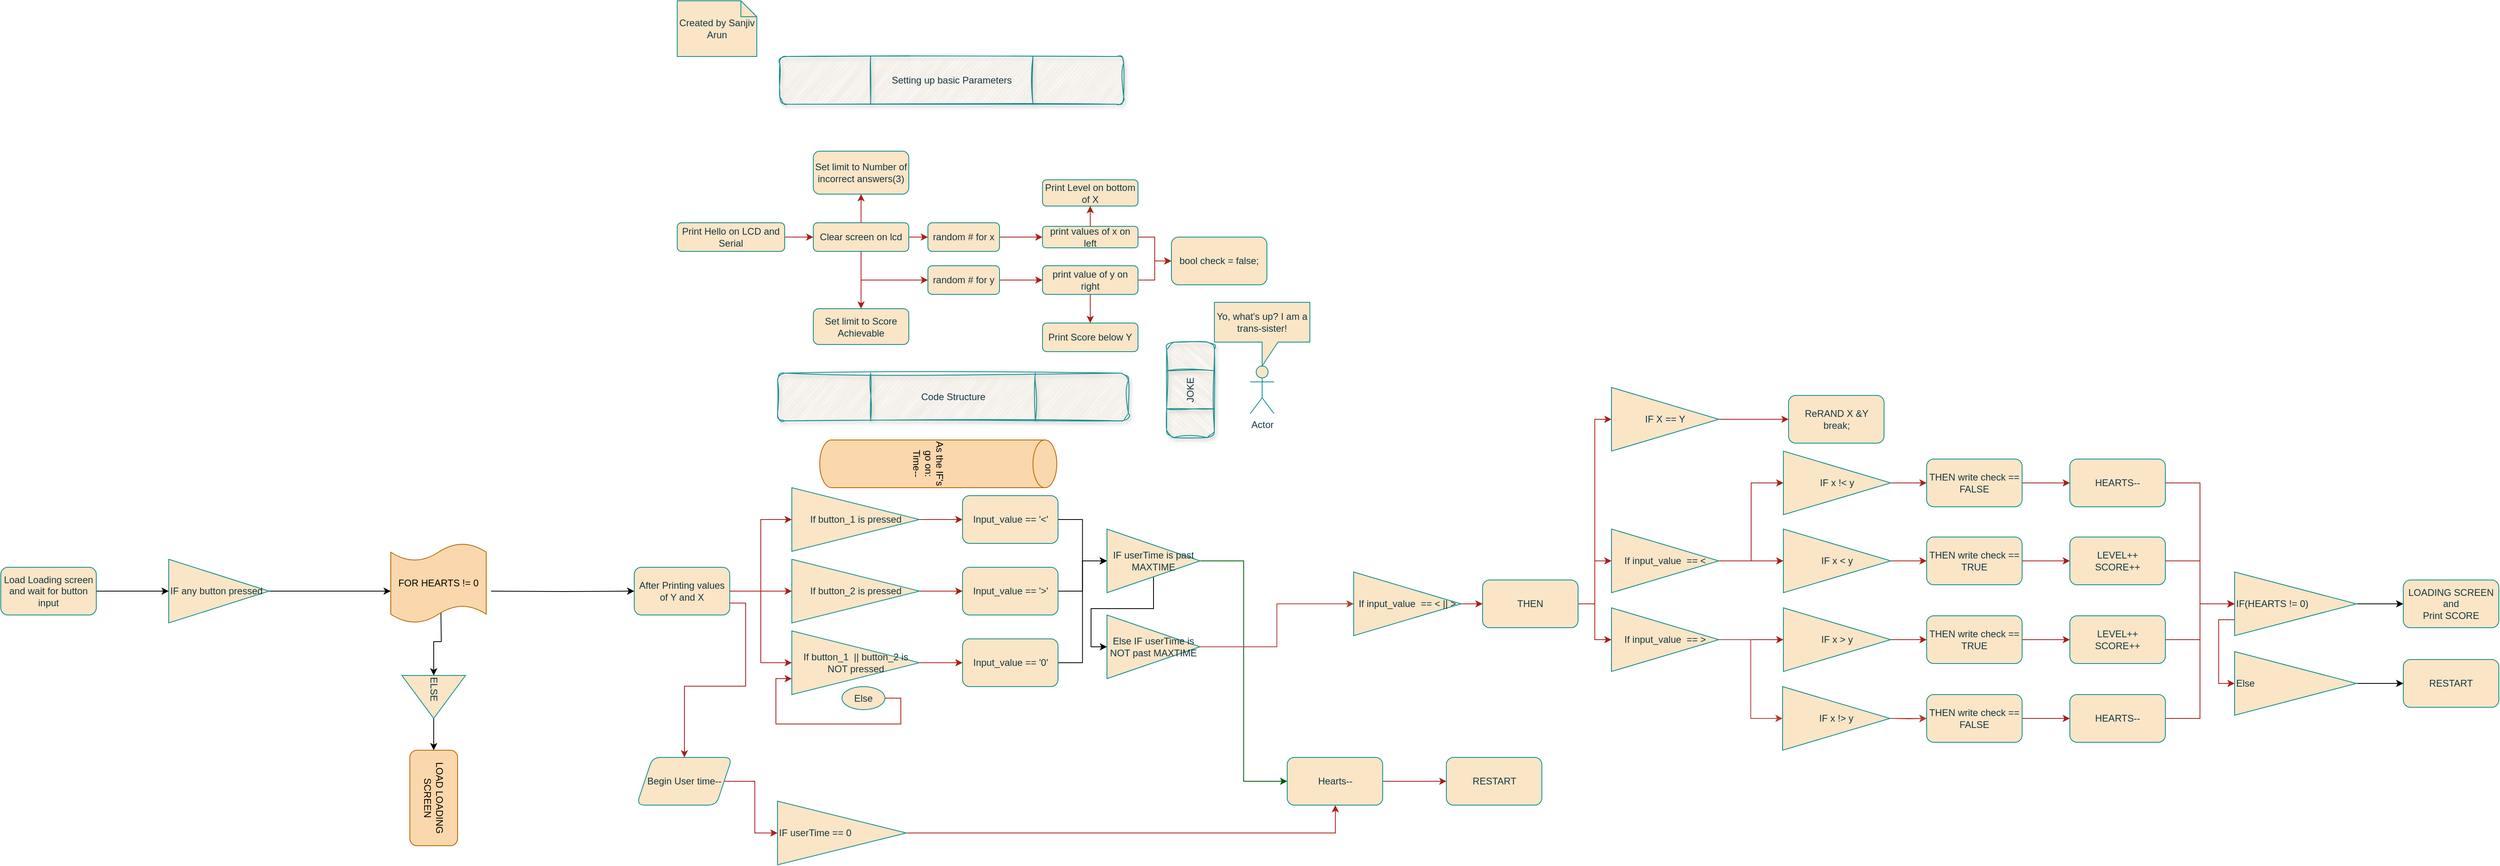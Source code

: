 <mxfile version="23.1.0" type="github">
  <diagram name="Page-1" id="HlBYJ2akHbuLPXRJcdZQ">
    <mxGraphModel dx="2045" dy="655" grid="1" gridSize="9" guides="1" tooltips="1" connect="1" arrows="1" fold="1" page="1" pageScale="1" pageWidth="850" pageHeight="1100" background="#FFFFFF" math="0" shadow="0">
      <root>
        <mxCell id="0" />
        <mxCell id="1" parent="0" />
        <mxCell id="FdoNSP9KEv3j-PfFoowO-1" value="Created by Sanjiv Arun" style="shape=note;size=20;whiteSpace=wrap;html=1;labelBackgroundColor=none;fillColor=#FAE5C7;strokeColor=#0F8B8D;fontColor=#143642;" parent="1" vertex="1">
          <mxGeometry width="100" height="70" as="geometry" />
        </mxCell>
        <mxCell id="SeJWnKgq5Rx214cVQ9Nx-21" style="edgeStyle=orthogonalEdgeStyle;rounded=0;orthogonalLoop=1;jettySize=auto;html=1;strokeColor=#A8201A;fontColor=#143642;fillColor=#FAE5C7;" edge="1" parent="1" source="SeJWnKgq5Rx214cVQ9Nx-19" target="SeJWnKgq5Rx214cVQ9Nx-20">
          <mxGeometry relative="1" as="geometry" />
        </mxCell>
        <mxCell id="SeJWnKgq5Rx214cVQ9Nx-19" value="Print Hello on LCD and Serial" style="rounded=1;whiteSpace=wrap;html=1;strokeColor=#0F8B8D;fontColor=#143642;fillColor=#FAE5C7;" vertex="1" parent="1">
          <mxGeometry y="279" width="135" height="36" as="geometry" />
        </mxCell>
        <mxCell id="SeJWnKgq5Rx214cVQ9Nx-23" value="" style="edgeStyle=orthogonalEdgeStyle;rounded=0;orthogonalLoop=1;jettySize=auto;html=1;strokeColor=#A8201A;fontColor=#143642;fillColor=#FAE5C7;exitX=1;exitY=0.5;exitDx=0;exitDy=0;" edge="1" parent="1" source="SeJWnKgq5Rx214cVQ9Nx-20" target="SeJWnKgq5Rx214cVQ9Nx-22">
          <mxGeometry relative="1" as="geometry" />
        </mxCell>
        <mxCell id="SeJWnKgq5Rx214cVQ9Nx-25" style="edgeStyle=orthogonalEdgeStyle;rounded=0;orthogonalLoop=1;jettySize=auto;html=1;entryX=0;entryY=0.5;entryDx=0;entryDy=0;strokeColor=#A8201A;fontColor=#143642;fillColor=#FAE5C7;" edge="1" parent="1" source="SeJWnKgq5Rx214cVQ9Nx-20" target="SeJWnKgq5Rx214cVQ9Nx-24">
          <mxGeometry relative="1" as="geometry">
            <Array as="points">
              <mxPoint x="231" y="351" />
            </Array>
          </mxGeometry>
        </mxCell>
        <mxCell id="SeJWnKgq5Rx214cVQ9Nx-87" value="" style="edgeStyle=orthogonalEdgeStyle;rounded=0;orthogonalLoop=1;jettySize=auto;html=1;strokeColor=#A8201A;fontColor=#143642;fillColor=#FAE5C7;" edge="1" parent="1" source="SeJWnKgq5Rx214cVQ9Nx-20" target="SeJWnKgq5Rx214cVQ9Nx-86">
          <mxGeometry relative="1" as="geometry" />
        </mxCell>
        <mxCell id="SeJWnKgq5Rx214cVQ9Nx-90" style="edgeStyle=orthogonalEdgeStyle;rounded=0;orthogonalLoop=1;jettySize=auto;html=1;exitX=0.5;exitY=1;exitDx=0;exitDy=0;entryX=0.5;entryY=0;entryDx=0;entryDy=0;strokeColor=#A8201A;fontColor=#143642;fillColor=#FAE5C7;" edge="1" parent="1" source="SeJWnKgq5Rx214cVQ9Nx-20" target="SeJWnKgq5Rx214cVQ9Nx-88">
          <mxGeometry relative="1" as="geometry" />
        </mxCell>
        <mxCell id="SeJWnKgq5Rx214cVQ9Nx-20" value="Clear screen on lcd" style="rounded=1;whiteSpace=wrap;html=1;strokeColor=#0F8B8D;fontColor=#143642;fillColor=#FAE5C7;" vertex="1" parent="1">
          <mxGeometry x="171" y="279" width="120" height="36" as="geometry" />
        </mxCell>
        <mxCell id="SeJWnKgq5Rx214cVQ9Nx-28" style="edgeStyle=orthogonalEdgeStyle;rounded=0;orthogonalLoop=1;jettySize=auto;html=1;exitX=1;exitY=0.5;exitDx=0;exitDy=0;entryX=0;entryY=0.5;entryDx=0;entryDy=0;strokeColor=#A8201A;fontColor=#143642;fillColor=#FAE5C7;" edge="1" parent="1" source="SeJWnKgq5Rx214cVQ9Nx-22" target="SeJWnKgq5Rx214cVQ9Nx-26">
          <mxGeometry relative="1" as="geometry" />
        </mxCell>
        <mxCell id="SeJWnKgq5Rx214cVQ9Nx-22" value="random # for x" style="whiteSpace=wrap;html=1;fillColor=#FAE5C7;strokeColor=#0F8B8D;fontColor=#143642;rounded=1;" vertex="1" parent="1">
          <mxGeometry x="315" y="279" width="90" height="36" as="geometry" />
        </mxCell>
        <mxCell id="SeJWnKgq5Rx214cVQ9Nx-27" value="" style="edgeStyle=orthogonalEdgeStyle;rounded=0;orthogonalLoop=1;jettySize=auto;html=1;strokeColor=#A8201A;fontColor=#143642;fillColor=#FAE5C7;" edge="1" parent="1" source="SeJWnKgq5Rx214cVQ9Nx-24">
          <mxGeometry relative="1" as="geometry">
            <mxPoint x="459" y="351" as="targetPoint" />
          </mxGeometry>
        </mxCell>
        <mxCell id="SeJWnKgq5Rx214cVQ9Nx-24" value="random # for y" style="whiteSpace=wrap;html=1;fillColor=#FAE5C7;strokeColor=#0F8B8D;fontColor=#143642;rounded=1;" vertex="1" parent="1">
          <mxGeometry x="315" y="333" width="90" height="36" as="geometry" />
        </mxCell>
        <mxCell id="SeJWnKgq5Rx214cVQ9Nx-80" value="" style="edgeStyle=orthogonalEdgeStyle;rounded=0;orthogonalLoop=1;jettySize=auto;html=1;strokeColor=#A8201A;fontColor=#143642;fillColor=#FAE5C7;" edge="1" parent="1" source="SeJWnKgq5Rx214cVQ9Nx-26" target="SeJWnKgq5Rx214cVQ9Nx-79">
          <mxGeometry relative="1" as="geometry" />
        </mxCell>
        <mxCell id="SeJWnKgq5Rx214cVQ9Nx-135" style="edgeStyle=orthogonalEdgeStyle;rounded=0;orthogonalLoop=1;jettySize=auto;html=1;exitX=1;exitY=0.5;exitDx=0;exitDy=0;entryX=0;entryY=0.5;entryDx=0;entryDy=0;strokeColor=#A8201A;fontColor=#143642;fillColor=#FAE5C7;" edge="1" parent="1" source="SeJWnKgq5Rx214cVQ9Nx-26" target="SeJWnKgq5Rx214cVQ9Nx-134">
          <mxGeometry relative="1" as="geometry" />
        </mxCell>
        <mxCell id="SeJWnKgq5Rx214cVQ9Nx-26" value="print values of x on left" style="whiteSpace=wrap;html=1;fillColor=#FAE5C7;strokeColor=#0F8B8D;fontColor=#143642;rounded=1;" vertex="1" parent="1">
          <mxGeometry x="459" y="283.5" width="120" height="27" as="geometry" />
        </mxCell>
        <mxCell id="SeJWnKgq5Rx214cVQ9Nx-77" value="" style="edgeStyle=orthogonalEdgeStyle;rounded=0;orthogonalLoop=1;jettySize=auto;html=1;strokeColor=#A8201A;fontColor=#143642;fillColor=#FAE5C7;" edge="1" parent="1" source="SeJWnKgq5Rx214cVQ9Nx-29" target="SeJWnKgq5Rx214cVQ9Nx-76">
          <mxGeometry relative="1" as="geometry" />
        </mxCell>
        <mxCell id="SeJWnKgq5Rx214cVQ9Nx-137" style="edgeStyle=orthogonalEdgeStyle;rounded=0;orthogonalLoop=1;jettySize=auto;html=1;exitX=1;exitY=0.5;exitDx=0;exitDy=0;entryX=0;entryY=0.5;entryDx=0;entryDy=0;strokeColor=#A8201A;fontColor=#143642;fillColor=#FAE5C7;" edge="1" parent="1" source="SeJWnKgq5Rx214cVQ9Nx-29" target="SeJWnKgq5Rx214cVQ9Nx-134">
          <mxGeometry relative="1" as="geometry" />
        </mxCell>
        <mxCell id="SeJWnKgq5Rx214cVQ9Nx-29" value="print value of y on right" style="rounded=1;whiteSpace=wrap;html=1;strokeColor=#0F8B8D;fontColor=#143642;fillColor=#FAE5C7;" vertex="1" parent="1">
          <mxGeometry x="459" y="333" width="120" height="36" as="geometry" />
        </mxCell>
        <mxCell id="SeJWnKgq5Rx214cVQ9Nx-76" value="Print Score below Y" style="whiteSpace=wrap;html=1;fillColor=#FAE5C7;strokeColor=#0F8B8D;fontColor=#143642;rounded=1;" vertex="1" parent="1">
          <mxGeometry x="459" y="405" width="120" height="36" as="geometry" />
        </mxCell>
        <mxCell id="SeJWnKgq5Rx214cVQ9Nx-79" value="Print Level on bottom of X" style="whiteSpace=wrap;html=1;fillColor=#FAE5C7;strokeColor=#0F8B8D;fontColor=#143642;rounded=1;" vertex="1" parent="1">
          <mxGeometry x="459" y="225" width="120" height="33" as="geometry" />
        </mxCell>
        <mxCell id="SeJWnKgq5Rx214cVQ9Nx-86" value="Set limit to Number of incorrect answers(3)" style="whiteSpace=wrap;html=1;fillColor=#FAE5C7;strokeColor=#0F8B8D;fontColor=#143642;rounded=1;" vertex="1" parent="1">
          <mxGeometry x="171" y="189" width="120" height="54" as="geometry" />
        </mxCell>
        <mxCell id="SeJWnKgq5Rx214cVQ9Nx-88" value="Set limit to Score Achievable" style="whiteSpace=wrap;html=1;fillColor=#FAE5C7;strokeColor=#0F8B8D;fontColor=#143642;rounded=1;" vertex="1" parent="1">
          <mxGeometry x="171" y="387" width="120" height="45" as="geometry" />
        </mxCell>
        <mxCell id="SeJWnKgq5Rx214cVQ9Nx-91" value="Setting up basic Parameters" style="shape=process;whiteSpace=wrap;html=1;backgroundOutline=1;strokeColor=#0F8B8D;fontColor=#143642;fillColor=#FAE5C7;rounded=1;glass=0;shadow=1;sketch=1;curveFitting=1;jiggle=2;size=0.264;" vertex="1" parent="1">
          <mxGeometry x="129" y="70" width="432" height="60" as="geometry" />
        </mxCell>
        <mxCell id="SeJWnKgq5Rx214cVQ9Nx-92" value="Code Structure" style="shape=process;whiteSpace=wrap;html=1;backgroundOutline=1;strokeColor=#0F8B8D;fontColor=#143642;fillColor=#FAE5C7;sketch=1;curveFitting=1;jiggle=2;shadow=1;rounded=1;size=0.265;glass=0;" vertex="1" parent="1">
          <mxGeometry x="126" y="468" width="441" height="60" as="geometry" />
        </mxCell>
        <mxCell id="SeJWnKgq5Rx214cVQ9Nx-95" style="edgeStyle=orthogonalEdgeStyle;rounded=0;orthogonalLoop=1;jettySize=auto;html=1;exitX=1;exitY=0.5;exitDx=0;exitDy=0;entryX=0;entryY=0.5;entryDx=0;entryDy=0;strokeColor=#A8201A;fontColor=#143642;fillColor=#FAE5C7;" edge="1" parent="1" source="SeJWnKgq5Rx214cVQ9Nx-93" target="SeJWnKgq5Rx214cVQ9Nx-94">
          <mxGeometry relative="1" as="geometry" />
        </mxCell>
        <mxCell id="SeJWnKgq5Rx214cVQ9Nx-93" value="If button_1 is pressed" style="triangle;whiteSpace=wrap;html=1;strokeColor=#0F8B8D;fontColor=#143642;fillColor=#FAE5C7;" vertex="1" parent="1">
          <mxGeometry x="144" y="612" width="160.5" height="80" as="geometry" />
        </mxCell>
        <mxCell id="SeJWnKgq5Rx214cVQ9Nx-218" style="edgeStyle=orthogonalEdgeStyle;rounded=0;orthogonalLoop=1;jettySize=auto;html=1;exitX=1;exitY=0.5;exitDx=0;exitDy=0;entryX=0;entryY=0.5;entryDx=0;entryDy=0;" edge="1" parent="1" source="SeJWnKgq5Rx214cVQ9Nx-94" target="SeJWnKgq5Rx214cVQ9Nx-198">
          <mxGeometry relative="1" as="geometry" />
        </mxCell>
        <mxCell id="SeJWnKgq5Rx214cVQ9Nx-94" value="Input_value == &#39;&amp;lt;&#39;" style="rounded=1;whiteSpace=wrap;html=1;strokeColor=#0F8B8D;fontColor=#143642;fillColor=#FAE5C7;" vertex="1" parent="1">
          <mxGeometry x="358.5" y="622" width="120" height="60" as="geometry" />
        </mxCell>
        <mxCell id="SeJWnKgq5Rx214cVQ9Nx-96" value="Actor" style="shape=umlActor;verticalLabelPosition=bottom;verticalAlign=top;html=1;outlineConnect=0;strokeColor=#0F8B8D;fontColor=#143642;fillColor=#FAE5C7;" vertex="1" parent="1">
          <mxGeometry x="720" y="459" width="30" height="60" as="geometry" />
        </mxCell>
        <mxCell id="SeJWnKgq5Rx214cVQ9Nx-97" value="Yo, what&#39;s up? I am a trans-sister!" style="shape=callout;whiteSpace=wrap;html=1;perimeter=calloutPerimeter;strokeColor=#0F8B8D;fontColor=#143642;fillColor=#FAE5C7;" vertex="1" parent="1">
          <mxGeometry x="675" y="379" width="120" height="80" as="geometry" />
        </mxCell>
        <mxCell id="SeJWnKgq5Rx214cVQ9Nx-102" style="edgeStyle=orthogonalEdgeStyle;rounded=0;orthogonalLoop=1;jettySize=auto;html=1;exitX=1;exitY=0.5;exitDx=0;exitDy=0;entryX=0;entryY=0.5;entryDx=0;entryDy=0;strokeColor=#A8201A;fontColor=#143642;fillColor=#FAE5C7;" edge="1" parent="1" source="SeJWnKgq5Rx214cVQ9Nx-101" target="SeJWnKgq5Rx214cVQ9Nx-93">
          <mxGeometry relative="1" as="geometry" />
        </mxCell>
        <mxCell id="SeJWnKgq5Rx214cVQ9Nx-110" style="edgeStyle=orthogonalEdgeStyle;rounded=0;orthogonalLoop=1;jettySize=auto;html=1;exitX=1;exitY=0.5;exitDx=0;exitDy=0;entryX=0;entryY=0.5;entryDx=0;entryDy=0;strokeColor=#A8201A;fontColor=#143642;fillColor=#FAE5C7;" edge="1" parent="1" source="SeJWnKgq5Rx214cVQ9Nx-101" target="SeJWnKgq5Rx214cVQ9Nx-105">
          <mxGeometry relative="1" as="geometry" />
        </mxCell>
        <mxCell id="SeJWnKgq5Rx214cVQ9Nx-115" style="edgeStyle=orthogonalEdgeStyle;rounded=0;orthogonalLoop=1;jettySize=auto;html=1;exitX=1;exitY=0.5;exitDx=0;exitDy=0;entryX=0;entryY=0.5;entryDx=0;entryDy=0;strokeColor=#A8201A;fontColor=#143642;fillColor=#FAE5C7;" edge="1" parent="1" source="SeJWnKgq5Rx214cVQ9Nx-101" target="SeJWnKgq5Rx214cVQ9Nx-111">
          <mxGeometry relative="1" as="geometry" />
        </mxCell>
        <mxCell id="SeJWnKgq5Rx214cVQ9Nx-187" style="edgeStyle=orthogonalEdgeStyle;rounded=0;orthogonalLoop=1;jettySize=auto;html=1;exitX=1;exitY=0.75;exitDx=0;exitDy=0;strokeColor=#A8201A;fontColor=#143642;fillColor=#FAE5C7;" edge="1" parent="1" source="SeJWnKgq5Rx214cVQ9Nx-101" target="SeJWnKgq5Rx214cVQ9Nx-188">
          <mxGeometry relative="1" as="geometry">
            <mxPoint x="9" y="981" as="targetPoint" />
          </mxGeometry>
        </mxCell>
        <mxCell id="SeJWnKgq5Rx214cVQ9Nx-101" value="After Printing values of Y and X" style="rounded=1;whiteSpace=wrap;html=1;strokeColor=#0F8B8D;fontColor=#143642;fillColor=#FAE5C7;" vertex="1" parent="1">
          <mxGeometry x="-54" y="712" width="120" height="60" as="geometry" />
        </mxCell>
        <mxCell id="SeJWnKgq5Rx214cVQ9Nx-118" style="edgeStyle=orthogonalEdgeStyle;rounded=0;orthogonalLoop=1;jettySize=auto;html=1;exitX=1;exitY=0.5;exitDx=0;exitDy=0;entryX=0;entryY=0.5;entryDx=0;entryDy=0;strokeColor=#A8201A;fontColor=#143642;fillColor=#FAE5C7;" edge="1" parent="1" source="SeJWnKgq5Rx214cVQ9Nx-103" target="SeJWnKgq5Rx214cVQ9Nx-117">
          <mxGeometry relative="1" as="geometry" />
        </mxCell>
        <mxCell id="SeJWnKgq5Rx214cVQ9Nx-103" value="If input_value &amp;nbsp;== &amp;lt; || &amp;gt;" style="triangle;whiteSpace=wrap;html=1;strokeColor=#0F8B8D;fontColor=#143642;fillColor=#FAE5C7;" vertex="1" parent="1">
          <mxGeometry x="850" y="718" width="135" height="80" as="geometry" />
        </mxCell>
        <mxCell id="SeJWnKgq5Rx214cVQ9Nx-108" style="edgeStyle=orthogonalEdgeStyle;rounded=0;orthogonalLoop=1;jettySize=auto;html=1;exitX=1;exitY=0.5;exitDx=0;exitDy=0;entryX=0;entryY=0.5;entryDx=0;entryDy=0;strokeColor=#A8201A;fontColor=#143642;fillColor=#FAE5C7;" edge="1" parent="1" source="SeJWnKgq5Rx214cVQ9Nx-105" target="SeJWnKgq5Rx214cVQ9Nx-106">
          <mxGeometry relative="1" as="geometry" />
        </mxCell>
        <mxCell id="SeJWnKgq5Rx214cVQ9Nx-105" value="If button_2 is pressed" style="triangle;whiteSpace=wrap;html=1;strokeColor=#0F8B8D;fontColor=#143642;fillColor=#FAE5C7;" vertex="1" parent="1">
          <mxGeometry x="144" y="702" width="160.5" height="80" as="geometry" />
        </mxCell>
        <mxCell id="SeJWnKgq5Rx214cVQ9Nx-220" style="edgeStyle=orthogonalEdgeStyle;rounded=0;orthogonalLoop=1;jettySize=auto;html=1;exitX=1;exitY=0.5;exitDx=0;exitDy=0;entryX=0;entryY=0.5;entryDx=0;entryDy=0;" edge="1" parent="1" source="SeJWnKgq5Rx214cVQ9Nx-106" target="SeJWnKgq5Rx214cVQ9Nx-198">
          <mxGeometry relative="1" as="geometry" />
        </mxCell>
        <mxCell id="SeJWnKgq5Rx214cVQ9Nx-106" value="Input_value == &#39;&amp;gt;&#39;" style="rounded=1;whiteSpace=wrap;html=1;strokeColor=#0F8B8D;fontColor=#143642;fillColor=#FAE5C7;" vertex="1" parent="1">
          <mxGeometry x="358.5" y="712" width="120" height="60" as="geometry" />
        </mxCell>
        <mxCell id="SeJWnKgq5Rx214cVQ9Nx-116" style="edgeStyle=orthogonalEdgeStyle;rounded=0;orthogonalLoop=1;jettySize=auto;html=1;exitX=1;exitY=0.5;exitDx=0;exitDy=0;entryX=0;entryY=0.5;entryDx=0;entryDy=0;strokeColor=#A8201A;fontColor=#143642;fillColor=#FAE5C7;" edge="1" parent="1" source="SeJWnKgq5Rx214cVQ9Nx-111" target="SeJWnKgq5Rx214cVQ9Nx-112">
          <mxGeometry relative="1" as="geometry" />
        </mxCell>
        <mxCell id="SeJWnKgq5Rx214cVQ9Nx-111" value="If button_1 &amp;nbsp;|| button_2 is NOT pressed" style="triangle;whiteSpace=wrap;html=1;strokeColor=#0F8B8D;fontColor=#143642;fillColor=#FAE5C7;" vertex="1" parent="1">
          <mxGeometry x="144" y="792" width="160.5" height="80" as="geometry" />
        </mxCell>
        <mxCell id="SeJWnKgq5Rx214cVQ9Nx-225" style="edgeStyle=orthogonalEdgeStyle;rounded=0;orthogonalLoop=1;jettySize=auto;html=1;exitX=1;exitY=0.5;exitDx=0;exitDy=0;entryX=0;entryY=0.5;entryDx=0;entryDy=0;" edge="1" parent="1" source="SeJWnKgq5Rx214cVQ9Nx-112" target="SeJWnKgq5Rx214cVQ9Nx-198">
          <mxGeometry relative="1" as="geometry" />
        </mxCell>
        <mxCell id="SeJWnKgq5Rx214cVQ9Nx-112" value="Input_value == &#39;0&#39;" style="rounded=1;whiteSpace=wrap;html=1;strokeColor=#0F8B8D;fontColor=#143642;fillColor=#FAE5C7;" vertex="1" parent="1">
          <mxGeometry x="358.5" y="802" width="120" height="60" as="geometry" />
        </mxCell>
        <mxCell id="SeJWnKgq5Rx214cVQ9Nx-126" style="edgeStyle=orthogonalEdgeStyle;rounded=0;orthogonalLoop=1;jettySize=auto;html=1;exitX=1;exitY=0.5;exitDx=0;exitDy=0;entryX=0;entryY=0.5;entryDx=0;entryDy=0;strokeColor=#A8201A;fontColor=#143642;fillColor=#FAE5C7;" edge="1" parent="1" source="SeJWnKgq5Rx214cVQ9Nx-117" target="SeJWnKgq5Rx214cVQ9Nx-124">
          <mxGeometry relative="1" as="geometry" />
        </mxCell>
        <mxCell id="SeJWnKgq5Rx214cVQ9Nx-127" style="edgeStyle=orthogonalEdgeStyle;rounded=0;orthogonalLoop=1;jettySize=auto;html=1;exitX=1;exitY=0.5;exitDx=0;exitDy=0;entryX=0;entryY=0.5;entryDx=0;entryDy=0;strokeColor=#A8201A;fontColor=#143642;fillColor=#FAE5C7;" edge="1" parent="1" source="SeJWnKgq5Rx214cVQ9Nx-117" target="SeJWnKgq5Rx214cVQ9Nx-123">
          <mxGeometry relative="1" as="geometry" />
        </mxCell>
        <mxCell id="SeJWnKgq5Rx214cVQ9Nx-161" style="edgeStyle=orthogonalEdgeStyle;rounded=0;orthogonalLoop=1;jettySize=auto;html=1;exitX=1;exitY=0.5;exitDx=0;exitDy=0;entryX=0;entryY=0.5;entryDx=0;entryDy=0;strokeColor=#A8201A;fontColor=#143642;fillColor=#FAE5C7;" edge="1" parent="1" source="SeJWnKgq5Rx214cVQ9Nx-117" target="SeJWnKgq5Rx214cVQ9Nx-160">
          <mxGeometry relative="1" as="geometry" />
        </mxCell>
        <mxCell id="SeJWnKgq5Rx214cVQ9Nx-117" value="THEN" style="rounded=1;whiteSpace=wrap;html=1;strokeColor=#0F8B8D;fontColor=#143642;fillColor=#FAE5C7;" vertex="1" parent="1">
          <mxGeometry x="1012" y="728" width="120" height="60" as="geometry" />
        </mxCell>
        <mxCell id="SeJWnKgq5Rx214cVQ9Nx-120" style="edgeStyle=orthogonalEdgeStyle;rounded=0;orthogonalLoop=1;jettySize=auto;html=1;exitX=1;exitY=0.5;exitDx=0;exitDy=0;entryX=0;entryY=0.75;entryDx=0;entryDy=0;strokeColor=#A8201A;fontColor=#143642;fillColor=#FAE5C7;" edge="1" parent="1" source="SeJWnKgq5Rx214cVQ9Nx-119" target="SeJWnKgq5Rx214cVQ9Nx-111">
          <mxGeometry relative="1" as="geometry">
            <Array as="points">
              <mxPoint x="281" y="877" />
              <mxPoint x="281" y="909" />
              <mxPoint x="124" y="909" />
              <mxPoint x="124" y="852" />
            </Array>
          </mxGeometry>
        </mxCell>
        <mxCell id="SeJWnKgq5Rx214cVQ9Nx-119" value="Else" style="ellipse;whiteSpace=wrap;html=1;strokeColor=#0F8B8D;fontColor=#143642;fillColor=#FAE5C7;" vertex="1" parent="1">
          <mxGeometry x="207" y="862" width="54" height="29" as="geometry" />
        </mxCell>
        <mxCell id="SeJWnKgq5Rx214cVQ9Nx-133" style="edgeStyle=orthogonalEdgeStyle;rounded=0;orthogonalLoop=1;jettySize=auto;html=1;exitX=1;exitY=0.5;exitDx=0;exitDy=0;entryX=0;entryY=0.5;entryDx=0;entryDy=0;strokeColor=#A8201A;fontColor=#143642;fillColor=#FAE5C7;" edge="1" parent="1" source="SeJWnKgq5Rx214cVQ9Nx-123" target="SeJWnKgq5Rx214cVQ9Nx-132">
          <mxGeometry relative="1" as="geometry" />
        </mxCell>
        <mxCell id="SeJWnKgq5Rx214cVQ9Nx-149" style="edgeStyle=orthogonalEdgeStyle;rounded=0;orthogonalLoop=1;jettySize=auto;html=1;exitX=1;exitY=0.5;exitDx=0;exitDy=0;entryX=0;entryY=0.5;entryDx=0;entryDy=0;strokeColor=#A8201A;fontColor=#143642;fillColor=#FAE5C7;" edge="1" parent="1" source="SeJWnKgq5Rx214cVQ9Nx-123" target="SeJWnKgq5Rx214cVQ9Nx-148">
          <mxGeometry relative="1" as="geometry" />
        </mxCell>
        <mxCell id="SeJWnKgq5Rx214cVQ9Nx-123" value="If input_value &amp;nbsp;== &amp;lt;" style="triangle;whiteSpace=wrap;html=1;strokeColor=#0F8B8D;fontColor=#143642;fillColor=#FAE5C7;" vertex="1" parent="1">
          <mxGeometry x="1174" y="664" width="135" height="80" as="geometry" />
        </mxCell>
        <mxCell id="SeJWnKgq5Rx214cVQ9Nx-142" style="edgeStyle=orthogonalEdgeStyle;rounded=0;orthogonalLoop=1;jettySize=auto;html=1;exitX=1;exitY=0.5;exitDx=0;exitDy=0;strokeColor=#A8201A;fontColor=#143642;fillColor=#FAE5C7;" edge="1" parent="1" source="SeJWnKgq5Rx214cVQ9Nx-124" target="SeJWnKgq5Rx214cVQ9Nx-140">
          <mxGeometry relative="1" as="geometry" />
        </mxCell>
        <mxCell id="SeJWnKgq5Rx214cVQ9Nx-234" style="edgeStyle=orthogonalEdgeStyle;rounded=0;orthogonalLoop=1;jettySize=auto;html=1;exitX=1;exitY=0.5;exitDx=0;exitDy=0;entryX=0;entryY=0.5;entryDx=0;entryDy=0;fillColor=#fad9d5;strokeColor=#ae4132;" edge="1" parent="1" source="SeJWnKgq5Rx214cVQ9Nx-124" target="SeJWnKgq5Rx214cVQ9Nx-155">
          <mxGeometry relative="1" as="geometry" />
        </mxCell>
        <mxCell id="SeJWnKgq5Rx214cVQ9Nx-124" value="If input_value &amp;nbsp;== &amp;gt;" style="triangle;whiteSpace=wrap;html=1;strokeColor=#0F8B8D;fontColor=#143642;fillColor=#FAE5C7;" vertex="1" parent="1">
          <mxGeometry x="1174" y="763" width="135" height="80" as="geometry" />
        </mxCell>
        <mxCell id="SeJWnKgq5Rx214cVQ9Nx-139" style="edgeStyle=orthogonalEdgeStyle;rounded=0;orthogonalLoop=1;jettySize=auto;html=1;exitX=1;exitY=0.5;exitDx=0;exitDy=0;entryX=0;entryY=0.5;entryDx=0;entryDy=0;strokeColor=#A8201A;fontColor=#143642;fillColor=#FAE5C7;" edge="1" parent="1" source="SeJWnKgq5Rx214cVQ9Nx-132" target="SeJWnKgq5Rx214cVQ9Nx-138">
          <mxGeometry relative="1" as="geometry" />
        </mxCell>
        <mxCell id="SeJWnKgq5Rx214cVQ9Nx-132" value="IF x &amp;lt; y" style="triangle;whiteSpace=wrap;html=1;strokeColor=#0F8B8D;fontColor=#143642;fillColor=#FAE5C7;" vertex="1" parent="1">
          <mxGeometry x="1390" y="664" width="135" height="80" as="geometry" />
        </mxCell>
        <mxCell id="SeJWnKgq5Rx214cVQ9Nx-134" value="bool check = false;" style="rounded=1;whiteSpace=wrap;html=1;strokeColor=#0F8B8D;fontColor=#143642;fillColor=#FAE5C7;" vertex="1" parent="1">
          <mxGeometry x="621" y="297" width="120" height="60" as="geometry" />
        </mxCell>
        <mxCell id="SeJWnKgq5Rx214cVQ9Nx-147" style="edgeStyle=orthogonalEdgeStyle;rounded=0;orthogonalLoop=1;jettySize=auto;html=1;exitX=1;exitY=0.5;exitDx=0;exitDy=0;entryX=0;entryY=0.5;entryDx=0;entryDy=0;strokeColor=#A8201A;fontColor=#143642;fillColor=#FAE5C7;" edge="1" parent="1" source="SeJWnKgq5Rx214cVQ9Nx-138" target="SeJWnKgq5Rx214cVQ9Nx-146">
          <mxGeometry relative="1" as="geometry" />
        </mxCell>
        <mxCell id="SeJWnKgq5Rx214cVQ9Nx-138" value="THEN write check == TRUE" style="rounded=1;whiteSpace=wrap;html=1;strokeColor=#0F8B8D;fontColor=#143642;fillColor=#FAE5C7;" vertex="1" parent="1">
          <mxGeometry x="1570" y="674" width="120" height="60" as="geometry" />
        </mxCell>
        <mxCell id="SeJWnKgq5Rx214cVQ9Nx-143" style="edgeStyle=orthogonalEdgeStyle;rounded=0;orthogonalLoop=1;jettySize=auto;html=1;exitX=1;exitY=0.5;exitDx=0;exitDy=0;strokeColor=#A8201A;fontColor=#143642;fillColor=#FAE5C7;" edge="1" parent="1" source="SeJWnKgq5Rx214cVQ9Nx-140" target="SeJWnKgq5Rx214cVQ9Nx-141">
          <mxGeometry relative="1" as="geometry" />
        </mxCell>
        <mxCell id="SeJWnKgq5Rx214cVQ9Nx-140" value="IF x &amp;gt; y" style="triangle;whiteSpace=wrap;html=1;strokeColor=#0F8B8D;fontColor=#143642;fillColor=#FAE5C7;" vertex="1" parent="1">
          <mxGeometry x="1390" y="763" width="135" height="80" as="geometry" />
        </mxCell>
        <mxCell id="SeJWnKgq5Rx214cVQ9Nx-145" value="" style="edgeStyle=orthogonalEdgeStyle;rounded=0;orthogonalLoop=1;jettySize=auto;html=1;strokeColor=#A8201A;fontColor=#143642;fillColor=#FAE5C7;" edge="1" parent="1" source="SeJWnKgq5Rx214cVQ9Nx-141" target="SeJWnKgq5Rx214cVQ9Nx-144">
          <mxGeometry relative="1" as="geometry" />
        </mxCell>
        <mxCell id="SeJWnKgq5Rx214cVQ9Nx-141" value="THEN write check == TRUE" style="rounded=1;whiteSpace=wrap;html=1;strokeColor=#0F8B8D;fontColor=#143642;fillColor=#FAE5C7;" vertex="1" parent="1">
          <mxGeometry x="1570" y="773" width="120" height="60" as="geometry" />
        </mxCell>
        <mxCell id="SeJWnKgq5Rx214cVQ9Nx-174" style="edgeStyle=orthogonalEdgeStyle;rounded=0;orthogonalLoop=1;jettySize=auto;html=1;exitX=1;exitY=0.5;exitDx=0;exitDy=0;entryX=0;entryY=0.5;entryDx=0;entryDy=0;strokeColor=#A8201A;fontColor=#143642;fillColor=#FAE5C7;" edge="1" parent="1" source="SeJWnKgq5Rx214cVQ9Nx-144" target="SeJWnKgq5Rx214cVQ9Nx-171">
          <mxGeometry relative="1" as="geometry" />
        </mxCell>
        <mxCell id="SeJWnKgq5Rx214cVQ9Nx-144" value="LEVEL++&lt;br&gt;SCORE++" style="rounded=1;whiteSpace=wrap;html=1;strokeColor=#0F8B8D;fontColor=#143642;fillColor=#FAE5C7;" vertex="1" parent="1">
          <mxGeometry x="1750" y="773" width="120" height="60" as="geometry" />
        </mxCell>
        <mxCell id="SeJWnKgq5Rx214cVQ9Nx-173" style="edgeStyle=orthogonalEdgeStyle;rounded=0;orthogonalLoop=1;jettySize=auto;html=1;exitX=1;exitY=0.5;exitDx=0;exitDy=0;entryX=0;entryY=0.5;entryDx=0;entryDy=0;strokeColor=#A8201A;fontColor=#143642;fillColor=#FAE5C7;" edge="1" parent="1" source="SeJWnKgq5Rx214cVQ9Nx-146" target="SeJWnKgq5Rx214cVQ9Nx-171">
          <mxGeometry relative="1" as="geometry" />
        </mxCell>
        <mxCell id="SeJWnKgq5Rx214cVQ9Nx-146" value="LEVEL++&lt;br&gt;SCORE++" style="rounded=1;whiteSpace=wrap;html=1;strokeColor=#0F8B8D;fontColor=#143642;fillColor=#FAE5C7;" vertex="1" parent="1">
          <mxGeometry x="1750" y="674" width="120" height="60" as="geometry" />
        </mxCell>
        <mxCell id="SeJWnKgq5Rx214cVQ9Nx-153" style="edgeStyle=orthogonalEdgeStyle;rounded=0;orthogonalLoop=1;jettySize=auto;html=1;exitX=1;exitY=0.5;exitDx=0;exitDy=0;entryX=0;entryY=0.5;entryDx=0;entryDy=0;strokeColor=#A8201A;fontColor=#143642;fillColor=#FAE5C7;" edge="1" parent="1" source="SeJWnKgq5Rx214cVQ9Nx-148" target="SeJWnKgq5Rx214cVQ9Nx-151">
          <mxGeometry relative="1" as="geometry" />
        </mxCell>
        <mxCell id="SeJWnKgq5Rx214cVQ9Nx-148" value="IF x !&amp;lt; y" style="triangle;whiteSpace=wrap;html=1;strokeColor=#0F8B8D;fontColor=#143642;fillColor=#FAE5C7;" vertex="1" parent="1">
          <mxGeometry x="1390" y="566" width="135" height="80" as="geometry" />
        </mxCell>
        <mxCell id="SeJWnKgq5Rx214cVQ9Nx-150" style="edgeStyle=orthogonalEdgeStyle;rounded=0;orthogonalLoop=1;jettySize=auto;html=1;exitX=1;exitY=0.5;exitDx=0;exitDy=0;entryX=0;entryY=0.5;entryDx=0;entryDy=0;strokeColor=#A8201A;fontColor=#143642;fillColor=#FAE5C7;" edge="1" parent="1" source="SeJWnKgq5Rx214cVQ9Nx-151" target="SeJWnKgq5Rx214cVQ9Nx-152">
          <mxGeometry relative="1" as="geometry" />
        </mxCell>
        <mxCell id="SeJWnKgq5Rx214cVQ9Nx-151" value="THEN write check == FALSE" style="rounded=1;whiteSpace=wrap;html=1;strokeColor=#0F8B8D;fontColor=#143642;fillColor=#FAE5C7;" vertex="1" parent="1">
          <mxGeometry x="1570" y="576" width="120" height="60" as="geometry" />
        </mxCell>
        <mxCell id="SeJWnKgq5Rx214cVQ9Nx-172" style="edgeStyle=orthogonalEdgeStyle;rounded=0;orthogonalLoop=1;jettySize=auto;html=1;exitX=1;exitY=0.5;exitDx=0;exitDy=0;entryX=0;entryY=0.5;entryDx=0;entryDy=0;strokeColor=#A8201A;fontColor=#143642;fillColor=#FAE5C7;" edge="1" parent="1" source="SeJWnKgq5Rx214cVQ9Nx-152" target="SeJWnKgq5Rx214cVQ9Nx-171">
          <mxGeometry relative="1" as="geometry" />
        </mxCell>
        <mxCell id="SeJWnKgq5Rx214cVQ9Nx-152" value="HEARTS--" style="rounded=1;whiteSpace=wrap;html=1;strokeColor=#0F8B8D;fontColor=#143642;fillColor=#FAE5C7;" vertex="1" parent="1">
          <mxGeometry x="1750" y="576" width="120" height="60" as="geometry" />
        </mxCell>
        <mxCell id="SeJWnKgq5Rx214cVQ9Nx-154" style="edgeStyle=orthogonalEdgeStyle;rounded=0;orthogonalLoop=1;jettySize=auto;html=1;exitX=1;exitY=0.5;exitDx=0;exitDy=0;entryX=0;entryY=0.5;entryDx=0;entryDy=0;strokeColor=#A8201A;fontColor=#143642;fillColor=#FAE5C7;" edge="1" parent="1" target="SeJWnKgq5Rx214cVQ9Nx-157">
          <mxGeometry relative="1" as="geometry">
            <mxPoint x="1525" y="902" as="sourcePoint" />
          </mxGeometry>
        </mxCell>
        <mxCell id="SeJWnKgq5Rx214cVQ9Nx-228" style="edgeStyle=orthogonalEdgeStyle;rounded=0;orthogonalLoop=1;jettySize=auto;html=1;exitX=1;exitY=0.5;exitDx=0;exitDy=0;entryX=0;entryY=0.5;entryDx=0;entryDy=0;fillColor=#fad9d5;strokeColor=#ae4132;" edge="1" parent="1" source="SeJWnKgq5Rx214cVQ9Nx-155" target="SeJWnKgq5Rx214cVQ9Nx-157">
          <mxGeometry relative="1" as="geometry" />
        </mxCell>
        <mxCell id="SeJWnKgq5Rx214cVQ9Nx-155" value="IF x !&amp;gt; y" style="triangle;whiteSpace=wrap;html=1;strokeColor=#0F8B8D;fontColor=#143642;fillColor=#FAE5C7;" vertex="1" parent="1">
          <mxGeometry x="1389" y="862" width="135" height="80" as="geometry" />
        </mxCell>
        <mxCell id="SeJWnKgq5Rx214cVQ9Nx-156" style="edgeStyle=orthogonalEdgeStyle;rounded=0;orthogonalLoop=1;jettySize=auto;html=1;exitX=1;exitY=0.5;exitDx=0;exitDy=0;entryX=0;entryY=0.5;entryDx=0;entryDy=0;strokeColor=#A8201A;fontColor=#143642;fillColor=#FAE5C7;" edge="1" parent="1" source="SeJWnKgq5Rx214cVQ9Nx-157" target="SeJWnKgq5Rx214cVQ9Nx-158">
          <mxGeometry relative="1" as="geometry" />
        </mxCell>
        <mxCell id="SeJWnKgq5Rx214cVQ9Nx-157" value="THEN write check == FALSE" style="rounded=1;whiteSpace=wrap;html=1;strokeColor=#0F8B8D;fontColor=#143642;fillColor=#FAE5C7;" vertex="1" parent="1">
          <mxGeometry x="1570" y="872" width="120" height="60" as="geometry" />
        </mxCell>
        <mxCell id="SeJWnKgq5Rx214cVQ9Nx-175" style="edgeStyle=orthogonalEdgeStyle;rounded=0;orthogonalLoop=1;jettySize=auto;html=1;exitX=1;exitY=0.5;exitDx=0;exitDy=0;entryX=0;entryY=0.5;entryDx=0;entryDy=0;strokeColor=#A8201A;fontColor=#143642;fillColor=#FAE5C7;" edge="1" parent="1" source="SeJWnKgq5Rx214cVQ9Nx-158" target="SeJWnKgq5Rx214cVQ9Nx-171">
          <mxGeometry relative="1" as="geometry" />
        </mxCell>
        <mxCell id="SeJWnKgq5Rx214cVQ9Nx-158" value="HEARTS--" style="rounded=1;whiteSpace=wrap;html=1;strokeColor=#0F8B8D;fontColor=#143642;fillColor=#FAE5C7;" vertex="1" parent="1">
          <mxGeometry x="1750" y="872" width="120" height="60" as="geometry" />
        </mxCell>
        <mxCell id="SeJWnKgq5Rx214cVQ9Nx-164" value="" style="edgeStyle=orthogonalEdgeStyle;rounded=0;orthogonalLoop=1;jettySize=auto;html=1;strokeColor=#A8201A;fontColor=#143642;fillColor=#FAE5C7;" edge="1" parent="1" source="SeJWnKgq5Rx214cVQ9Nx-160" target="SeJWnKgq5Rx214cVQ9Nx-163">
          <mxGeometry relative="1" as="geometry" />
        </mxCell>
        <mxCell id="SeJWnKgq5Rx214cVQ9Nx-160" value="IF X == Y" style="triangle;whiteSpace=wrap;html=1;strokeColor=#0F8B8D;fontColor=#143642;fillColor=#FAE5C7;" vertex="1" parent="1">
          <mxGeometry x="1174" y="486" width="135" height="80" as="geometry" />
        </mxCell>
        <mxCell id="SeJWnKgq5Rx214cVQ9Nx-163" value="ReRAND X &amp;amp;Y&lt;br&gt;break;" style="whiteSpace=wrap;html=1;fillColor=#FAE5C7;strokeColor=#0F8B8D;fontColor=#143642;rounded=1;" vertex="1" parent="1">
          <mxGeometry x="1396.5" y="496" width="120" height="60" as="geometry" />
        </mxCell>
        <mxCell id="SeJWnKgq5Rx214cVQ9Nx-165" value="JOKE" style="shape=process;whiteSpace=wrap;html=1;backgroundOutline=1;strokeColor=#0F8B8D;fontColor=#143642;fillColor=#FAE5C7;rotation=-90;size=0.3;rounded=1;sketch=1;curveFitting=1;jiggle=2;shadow=1;" vertex="1" parent="1">
          <mxGeometry x="585" y="459" width="120" height="60" as="geometry" />
        </mxCell>
        <mxCell id="SeJWnKgq5Rx214cVQ9Nx-180" style="edgeStyle=orthogonalEdgeStyle;rounded=0;orthogonalLoop=1;jettySize=auto;html=1;exitX=0;exitY=0.75;exitDx=0;exitDy=0;entryX=0;entryY=0.5;entryDx=0;entryDy=0;strokeColor=#A8201A;fontColor=#143642;fillColor=#FAE5C7;" edge="1" parent="1" source="SeJWnKgq5Rx214cVQ9Nx-171" target="SeJWnKgq5Rx214cVQ9Nx-179">
          <mxGeometry relative="1" as="geometry" />
        </mxCell>
        <mxCell id="SeJWnKgq5Rx214cVQ9Nx-232" style="edgeStyle=orthogonalEdgeStyle;rounded=0;orthogonalLoop=1;jettySize=auto;html=1;exitX=1;exitY=0.5;exitDx=0;exitDy=0;entryX=0;entryY=0.5;entryDx=0;entryDy=0;" edge="1" parent="1" source="SeJWnKgq5Rx214cVQ9Nx-171" target="SeJWnKgq5Rx214cVQ9Nx-181">
          <mxGeometry relative="1" as="geometry" />
        </mxCell>
        <mxCell id="SeJWnKgq5Rx214cVQ9Nx-171" value="IF(HEARTS != 0)" style="triangle;whiteSpace=wrap;html=1;strokeColor=#0F8B8D;fontColor=#143642;fillColor=#FAE5C7;align=left;" vertex="1" parent="1">
          <mxGeometry x="1957" y="718" width="153" height="80" as="geometry" />
        </mxCell>
        <mxCell id="SeJWnKgq5Rx214cVQ9Nx-176" value="RESTART" style="rounded=1;whiteSpace=wrap;html=1;strokeColor=#0F8B8D;fontColor=#143642;fillColor=#FAE5C7;" vertex="1" parent="1">
          <mxGeometry x="2169" y="828" width="120" height="60" as="geometry" />
        </mxCell>
        <mxCell id="SeJWnKgq5Rx214cVQ9Nx-230" style="edgeStyle=orthogonalEdgeStyle;rounded=0;orthogonalLoop=1;jettySize=auto;html=1;exitX=1;exitY=0.5;exitDx=0;exitDy=0;entryX=0;entryY=0.5;entryDx=0;entryDy=0;" edge="1" parent="1" source="SeJWnKgq5Rx214cVQ9Nx-179" target="SeJWnKgq5Rx214cVQ9Nx-176">
          <mxGeometry relative="1" as="geometry" />
        </mxCell>
        <mxCell id="SeJWnKgq5Rx214cVQ9Nx-179" value="Else" style="triangle;whiteSpace=wrap;html=1;strokeColor=#0F8B8D;fontColor=#143642;fillColor=#FAE5C7;align=left;" vertex="1" parent="1">
          <mxGeometry x="1957" y="818" width="153" height="80" as="geometry" />
        </mxCell>
        <mxCell id="SeJWnKgq5Rx214cVQ9Nx-181" value="LOADING SCREEN and &lt;br&gt;Print SCORE" style="rounded=1;whiteSpace=wrap;html=1;strokeColor=#0F8B8D;fontColor=#143642;fillColor=#FAE5C7;" vertex="1" parent="1">
          <mxGeometry x="2169" y="728" width="120" height="60" as="geometry" />
        </mxCell>
        <mxCell id="SeJWnKgq5Rx214cVQ9Nx-185" value="" style="edgeStyle=orthogonalEdgeStyle;rounded=0;orthogonalLoop=1;jettySize=auto;html=1;strokeColor=#A8201A;fontColor=#143642;fillColor=#FAE5C7;" edge="1" parent="1" source="SeJWnKgq5Rx214cVQ9Nx-183" target="SeJWnKgq5Rx214cVQ9Nx-184">
          <mxGeometry relative="1" as="geometry">
            <Array as="points">
              <mxPoint x="827" y="1046" />
            </Array>
          </mxGeometry>
        </mxCell>
        <mxCell id="SeJWnKgq5Rx214cVQ9Nx-183" value="IF userTime == 0" style="triangle;whiteSpace=wrap;html=1;strokeColor=#0F8B8D;fontColor=#143642;fillColor=#FAE5C7;align=left;" vertex="1" parent="1">
          <mxGeometry x="126" y="1006" width="162" height="80" as="geometry" />
        </mxCell>
        <mxCell id="SeJWnKgq5Rx214cVQ9Nx-196" value="" style="edgeStyle=orthogonalEdgeStyle;rounded=0;orthogonalLoop=1;jettySize=auto;html=1;strokeColor=#A8201A;fontColor=#143642;fillColor=#FAE5C7;" edge="1" parent="1" source="SeJWnKgq5Rx214cVQ9Nx-184" target="SeJWnKgq5Rx214cVQ9Nx-195">
          <mxGeometry relative="1" as="geometry" />
        </mxCell>
        <mxCell id="SeJWnKgq5Rx214cVQ9Nx-184" value="Hearts--" style="whiteSpace=wrap;html=1;align=center;fillColor=#FAE5C7;strokeColor=#0F8B8D;fontColor=#143642;rounded=1;" vertex="1" parent="1">
          <mxGeometry x="766.5" y="951" width="120" height="60" as="geometry" />
        </mxCell>
        <mxCell id="SeJWnKgq5Rx214cVQ9Nx-194" style="edgeStyle=orthogonalEdgeStyle;rounded=0;orthogonalLoop=1;jettySize=auto;html=1;exitX=1;exitY=0.5;exitDx=0;exitDy=0;strokeColor=#A8201A;fontColor=#143642;fillColor=#FAE5C7;" edge="1" parent="1" source="SeJWnKgq5Rx214cVQ9Nx-188" target="SeJWnKgq5Rx214cVQ9Nx-183">
          <mxGeometry relative="1" as="geometry" />
        </mxCell>
        <mxCell id="SeJWnKgq5Rx214cVQ9Nx-188" value="Begin User time--" style="shape=parallelogram;perimeter=parallelogramPerimeter;whiteSpace=wrap;html=1;fixedSize=1;strokeColor=#0F8B8D;fontColor=#143642;fillColor=#FAE5C7;rounded=1;shadow=0;" vertex="1" parent="1">
          <mxGeometry x="-51" y="951" width="120" height="60" as="geometry" />
        </mxCell>
        <mxCell id="SeJWnKgq5Rx214cVQ9Nx-201" style="edgeStyle=orthogonalEdgeStyle;rounded=0;orthogonalLoop=1;jettySize=auto;html=1;exitX=1;exitY=0.5;exitDx=0;exitDy=0;entryX=0;entryY=0.5;entryDx=0;entryDy=0;" edge="1" parent="1" source="SeJWnKgq5Rx214cVQ9Nx-189" target="SeJWnKgq5Rx214cVQ9Nx-191">
          <mxGeometry relative="1" as="geometry" />
        </mxCell>
        <mxCell id="SeJWnKgq5Rx214cVQ9Nx-189" value="Load Loading screen and wait for button input" style="rounded=1;whiteSpace=wrap;html=1;strokeColor=#0F8B8D;fontColor=#143642;fillColor=#FAE5C7;" vertex="1" parent="1">
          <mxGeometry x="-850" y="712" width="120" height="60" as="geometry" />
        </mxCell>
        <mxCell id="SeJWnKgq5Rx214cVQ9Nx-204" style="edgeStyle=orthogonalEdgeStyle;rounded=0;orthogonalLoop=1;jettySize=auto;html=1;exitX=1;exitY=0.5;exitDx=0;exitDy=0;entryX=0;entryY=0.5;entryDx=0;entryDy=0;" edge="1" parent="1" source="SeJWnKgq5Rx214cVQ9Nx-191">
          <mxGeometry relative="1" as="geometry">
            <mxPoint x="-360" y="742" as="targetPoint" />
          </mxGeometry>
        </mxCell>
        <mxCell id="SeJWnKgq5Rx214cVQ9Nx-191" value="IF any button pressed" style="triangle;whiteSpace=wrap;html=1;strokeColor=#0F8B8D;fontColor=#143642;fillColor=#FAE5C7;align=left;" vertex="1" parent="1">
          <mxGeometry x="-639" y="702" width="126" height="80" as="geometry" />
        </mxCell>
        <mxCell id="SeJWnKgq5Rx214cVQ9Nx-195" value="RESTART" style="whiteSpace=wrap;html=1;fillColor=#FAE5C7;strokeColor=#0F8B8D;fontColor=#143642;rounded=1;" vertex="1" parent="1">
          <mxGeometry x="966.5" y="951" width="120" height="60" as="geometry" />
        </mxCell>
        <mxCell id="SeJWnKgq5Rx214cVQ9Nx-200" style="edgeStyle=orthogonalEdgeStyle;rounded=0;orthogonalLoop=1;jettySize=auto;html=1;exitX=1;exitY=0.5;exitDx=0;exitDy=0;entryX=0;entryY=0.5;entryDx=0;entryDy=0;strokeColor=#005700;fontColor=#143642;fillColor=#008a00;" edge="1" parent="1" source="SeJWnKgq5Rx214cVQ9Nx-198" target="SeJWnKgq5Rx214cVQ9Nx-184">
          <mxGeometry relative="1" as="geometry" />
        </mxCell>
        <mxCell id="SeJWnKgq5Rx214cVQ9Nx-226" style="edgeStyle=orthogonalEdgeStyle;rounded=0;orthogonalLoop=1;jettySize=auto;html=1;exitX=0.5;exitY=1;exitDx=0;exitDy=0;entryX=0;entryY=0.5;entryDx=0;entryDy=0;" edge="1" parent="1" source="SeJWnKgq5Rx214cVQ9Nx-198" target="SeJWnKgq5Rx214cVQ9Nx-215">
          <mxGeometry relative="1" as="geometry" />
        </mxCell>
        <mxCell id="SeJWnKgq5Rx214cVQ9Nx-198" value="IF userTime is past MAXTIME" style="triangle;whiteSpace=wrap;html=1;strokeColor=#0F8B8D;fontColor=#143642;fillColor=#FAE5C7;" vertex="1" parent="1">
          <mxGeometry x="540" y="664" width="117" height="80" as="geometry" />
        </mxCell>
        <mxCell id="SeJWnKgq5Rx214cVQ9Nx-205" style="edgeStyle=orthogonalEdgeStyle;rounded=0;orthogonalLoop=1;jettySize=auto;html=1;exitX=1;exitY=0.5;exitDx=0;exitDy=0;entryX=0;entryY=0.5;entryDx=0;entryDy=0;" edge="1" parent="1" target="SeJWnKgq5Rx214cVQ9Nx-101">
          <mxGeometry relative="1" as="geometry">
            <mxPoint x="-234" y="742" as="sourcePoint" />
          </mxGeometry>
        </mxCell>
        <mxCell id="SeJWnKgq5Rx214cVQ9Nx-208" style="edgeStyle=orthogonalEdgeStyle;rounded=0;orthogonalLoop=1;jettySize=auto;html=1;exitX=0.5;exitY=1;exitDx=0;exitDy=0;" edge="1" parent="1" target="SeJWnKgq5Rx214cVQ9Nx-207">
          <mxGeometry relative="1" as="geometry">
            <mxPoint x="-297" y="762" as="sourcePoint" />
          </mxGeometry>
        </mxCell>
        <mxCell id="SeJWnKgq5Rx214cVQ9Nx-211" style="edgeStyle=orthogonalEdgeStyle;rounded=0;orthogonalLoop=1;jettySize=auto;html=1;exitX=1;exitY=0.5;exitDx=0;exitDy=0;entryX=0;entryY=0.5;entryDx=0;entryDy=0;" edge="1" parent="1" source="SeJWnKgq5Rx214cVQ9Nx-207" target="SeJWnKgq5Rx214cVQ9Nx-210">
          <mxGeometry relative="1" as="geometry" />
        </mxCell>
        <mxCell id="SeJWnKgq5Rx214cVQ9Nx-207" value="ELSE" style="triangle;whiteSpace=wrap;html=1;strokeColor=#0F8B8D;fontColor=#143642;fillColor=#FAE5C7;align=left;rotation=90;" vertex="1" parent="1">
          <mxGeometry x="-333" y="835" width="54" height="80" as="geometry" />
        </mxCell>
        <mxCell id="SeJWnKgq5Rx214cVQ9Nx-210" value="LOAD LOADING SCREEN" style="rounded=1;whiteSpace=wrap;html=1;fillColor=#fad7ac;strokeColor=#b46504;rotation=90;" vertex="1" parent="1">
          <mxGeometry x="-366" y="972" width="120" height="60" as="geometry" />
        </mxCell>
        <mxCell id="SeJWnKgq5Rx214cVQ9Nx-212" value="FOR&amp;nbsp;HEARTS != 0" style="shape=tape;whiteSpace=wrap;html=1;fillColor=#fad7ac;strokeColor=#b46504;size=0.22;" vertex="1" parent="1">
          <mxGeometry x="-360" y="682" width="120" height="100" as="geometry" />
        </mxCell>
        <mxCell id="SeJWnKgq5Rx214cVQ9Nx-213" value="As the IF&#39;s go on: Time--" style="shape=cylinder3;whiteSpace=wrap;html=1;boundedLbl=1;backgroundOutline=1;size=15;rotation=90;fillColor=#fad7ac;strokeColor=#b46504;" vertex="1" parent="1">
          <mxGeometry x="298" y="433" width="60" height="298" as="geometry" />
        </mxCell>
        <mxCell id="SeJWnKgq5Rx214cVQ9Nx-216" style="edgeStyle=orthogonalEdgeStyle;rounded=0;orthogonalLoop=1;jettySize=auto;html=1;exitX=1;exitY=0.5;exitDx=0;exitDy=0;entryX=0;entryY=0.5;entryDx=0;entryDy=0;fillColor=#fad9d5;strokeColor=#ae4132;" edge="1" parent="1" source="SeJWnKgq5Rx214cVQ9Nx-215" target="SeJWnKgq5Rx214cVQ9Nx-103">
          <mxGeometry relative="1" as="geometry" />
        </mxCell>
        <mxCell id="SeJWnKgq5Rx214cVQ9Nx-215" value="Else IF userTime is NOT past MAXTIME" style="triangle;whiteSpace=wrap;html=1;strokeColor=#0F8B8D;fontColor=#143642;fillColor=#FAE5C7;" vertex="1" parent="1">
          <mxGeometry x="540" y="772" width="117" height="80" as="geometry" />
        </mxCell>
      </root>
    </mxGraphModel>
  </diagram>
</mxfile>
